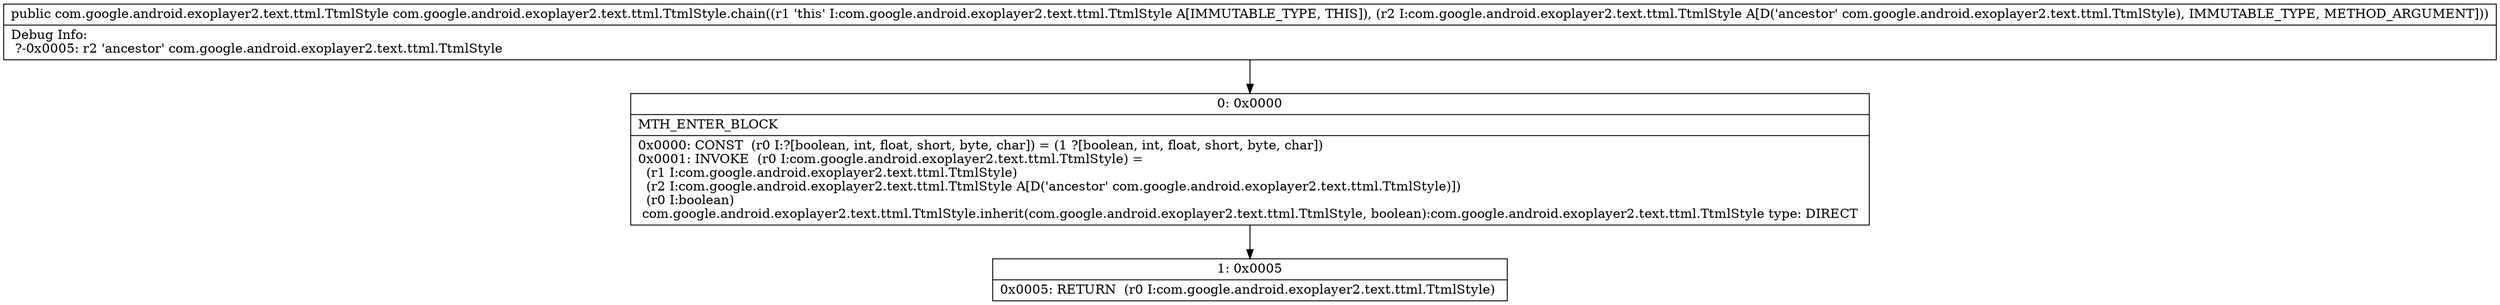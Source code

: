 digraph "CFG forcom.google.android.exoplayer2.text.ttml.TtmlStyle.chain(Lcom\/google\/android\/exoplayer2\/text\/ttml\/TtmlStyle;)Lcom\/google\/android\/exoplayer2\/text\/ttml\/TtmlStyle;" {
Node_0 [shape=record,label="{0\:\ 0x0000|MTH_ENTER_BLOCK\l|0x0000: CONST  (r0 I:?[boolean, int, float, short, byte, char]) = (1 ?[boolean, int, float, short, byte, char]) \l0x0001: INVOKE  (r0 I:com.google.android.exoplayer2.text.ttml.TtmlStyle) = \l  (r1 I:com.google.android.exoplayer2.text.ttml.TtmlStyle)\l  (r2 I:com.google.android.exoplayer2.text.ttml.TtmlStyle A[D('ancestor' com.google.android.exoplayer2.text.ttml.TtmlStyle)])\l  (r0 I:boolean)\l com.google.android.exoplayer2.text.ttml.TtmlStyle.inherit(com.google.android.exoplayer2.text.ttml.TtmlStyle, boolean):com.google.android.exoplayer2.text.ttml.TtmlStyle type: DIRECT \l}"];
Node_1 [shape=record,label="{1\:\ 0x0005|0x0005: RETURN  (r0 I:com.google.android.exoplayer2.text.ttml.TtmlStyle) \l}"];
MethodNode[shape=record,label="{public com.google.android.exoplayer2.text.ttml.TtmlStyle com.google.android.exoplayer2.text.ttml.TtmlStyle.chain((r1 'this' I:com.google.android.exoplayer2.text.ttml.TtmlStyle A[IMMUTABLE_TYPE, THIS]), (r2 I:com.google.android.exoplayer2.text.ttml.TtmlStyle A[D('ancestor' com.google.android.exoplayer2.text.ttml.TtmlStyle), IMMUTABLE_TYPE, METHOD_ARGUMENT]))  | Debug Info:\l  ?\-0x0005: r2 'ancestor' com.google.android.exoplayer2.text.ttml.TtmlStyle\l}"];
MethodNode -> Node_0;
Node_0 -> Node_1;
}

